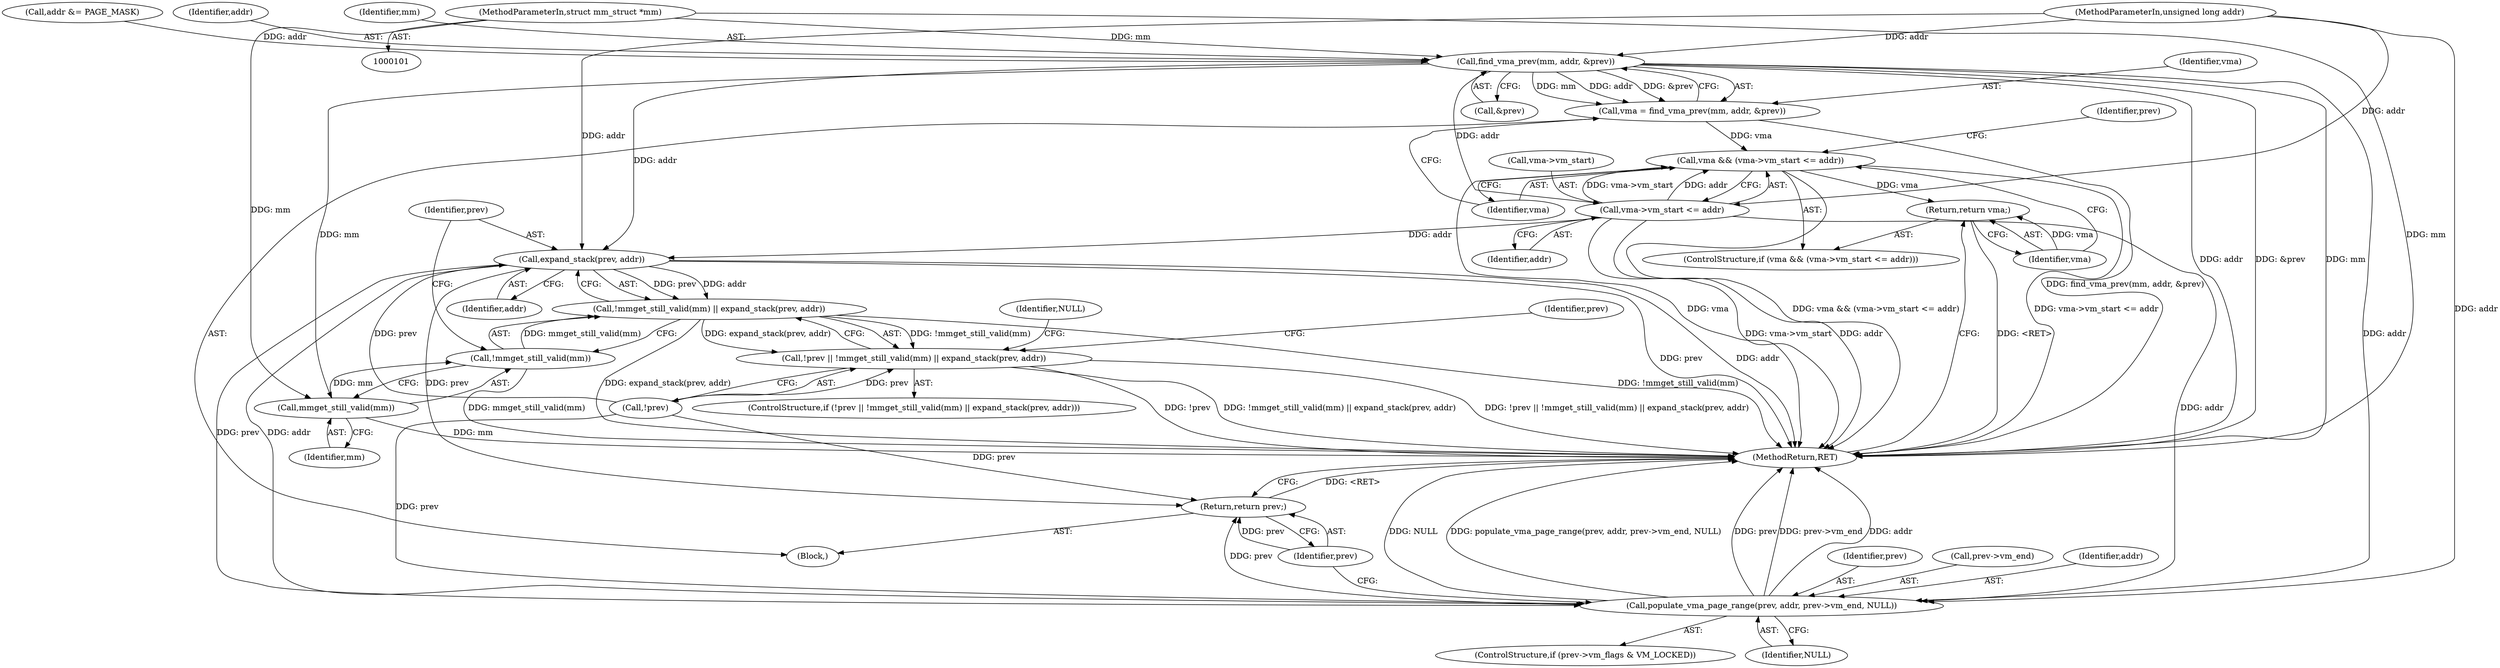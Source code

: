 digraph "0_linux_04f5866e41fb70690e28397487d8bd8eea7d712a_5@pointer" {
"1000102" [label="(MethodParameterIn,struct mm_struct *mm)"];
"1000112" [label="(Call,find_vma_prev(mm, addr, &prev))"];
"1000110" [label="(Call,vma = find_vma_prev(mm, addr, &prev))"];
"1000118" [label="(Call,vma && (vma->vm_start <= addr))"];
"1000125" [label="(Return,return vma;)"];
"1000120" [label="(Call,vma->vm_start <= addr)"];
"1000135" [label="(Call,expand_stack(prev, addr))"];
"1000131" [label="(Call,!mmget_still_valid(mm) || expand_stack(prev, addr))"];
"1000128" [label="(Call,!prev || !mmget_still_valid(mm) || expand_stack(prev, addr))"];
"1000146" [label="(Call,populate_vma_page_range(prev, addr, prev->vm_end, NULL))"];
"1000153" [label="(Return,return prev;)"];
"1000133" [label="(Call,mmget_still_valid(mm))"];
"1000132" [label="(Call,!mmget_still_valid(mm))"];
"1000130" [label="(Identifier,prev)"];
"1000111" [label="(Identifier,vma)"];
"1000117" [label="(ControlStructure,if (vma && (vma->vm_start <= addr)))"];
"1000125" [label="(Return,return vma;)"];
"1000102" [label="(MethodParameterIn,struct mm_struct *mm)"];
"1000132" [label="(Call,!mmget_still_valid(mm))"];
"1000114" [label="(Identifier,addr)"];
"1000136" [label="(Identifier,prev)"];
"1000120" [label="(Call,vma->vm_start <= addr)"];
"1000110" [label="(Call,vma = find_vma_prev(mm, addr, &prev))"];
"1000115" [label="(Call,&prev)"];
"1000127" [label="(ControlStructure,if (!prev || !mmget_still_valid(mm) || expand_stack(prev, addr)))"];
"1000119" [label="(Identifier,vma)"];
"1000124" [label="(Identifier,addr)"];
"1000133" [label="(Call,mmget_still_valid(mm))"];
"1000113" [label="(Identifier,mm)"];
"1000118" [label="(Call,vma && (vma->vm_start <= addr))"];
"1000140" [label="(ControlStructure,if (prev->vm_flags & VM_LOCKED))"];
"1000135" [label="(Call,expand_stack(prev, addr))"];
"1000129" [label="(Call,!prev)"];
"1000147" [label="(Identifier,prev)"];
"1000137" [label="(Identifier,addr)"];
"1000131" [label="(Call,!mmget_still_valid(mm) || expand_stack(prev, addr))"];
"1000152" [label="(Identifier,NULL)"];
"1000112" [label="(Call,find_vma_prev(mm, addr, &prev))"];
"1000128" [label="(Call,!prev || !mmget_still_valid(mm) || expand_stack(prev, addr))"];
"1000149" [label="(Call,prev->vm_end)"];
"1000107" [label="(Call,addr &= PAGE_MASK)"];
"1000134" [label="(Identifier,mm)"];
"1000155" [label="(MethodReturn,RET)"];
"1000139" [label="(Identifier,NULL)"];
"1000148" [label="(Identifier,addr)"];
"1000103" [label="(MethodParameterIn,unsigned long addr)"];
"1000143" [label="(Identifier,prev)"];
"1000154" [label="(Identifier,prev)"];
"1000146" [label="(Call,populate_vma_page_range(prev, addr, prev->vm_end, NULL))"];
"1000104" [label="(Block,)"];
"1000126" [label="(Identifier,vma)"];
"1000153" [label="(Return,return prev;)"];
"1000121" [label="(Call,vma->vm_start)"];
"1000102" -> "1000101"  [label="AST: "];
"1000102" -> "1000155"  [label="DDG: mm"];
"1000102" -> "1000112"  [label="DDG: mm"];
"1000102" -> "1000133"  [label="DDG: mm"];
"1000112" -> "1000110"  [label="AST: "];
"1000112" -> "1000115"  [label="CFG: "];
"1000113" -> "1000112"  [label="AST: "];
"1000114" -> "1000112"  [label="AST: "];
"1000115" -> "1000112"  [label="AST: "];
"1000110" -> "1000112"  [label="CFG: "];
"1000112" -> "1000155"  [label="DDG: addr"];
"1000112" -> "1000155"  [label="DDG: &prev"];
"1000112" -> "1000155"  [label="DDG: mm"];
"1000112" -> "1000110"  [label="DDG: mm"];
"1000112" -> "1000110"  [label="DDG: addr"];
"1000112" -> "1000110"  [label="DDG: &prev"];
"1000107" -> "1000112"  [label="DDG: addr"];
"1000103" -> "1000112"  [label="DDG: addr"];
"1000112" -> "1000120"  [label="DDG: addr"];
"1000112" -> "1000133"  [label="DDG: mm"];
"1000112" -> "1000135"  [label="DDG: addr"];
"1000112" -> "1000146"  [label="DDG: addr"];
"1000110" -> "1000104"  [label="AST: "];
"1000111" -> "1000110"  [label="AST: "];
"1000119" -> "1000110"  [label="CFG: "];
"1000110" -> "1000155"  [label="DDG: find_vma_prev(mm, addr, &prev)"];
"1000110" -> "1000118"  [label="DDG: vma"];
"1000118" -> "1000117"  [label="AST: "];
"1000118" -> "1000119"  [label="CFG: "];
"1000118" -> "1000120"  [label="CFG: "];
"1000119" -> "1000118"  [label="AST: "];
"1000120" -> "1000118"  [label="AST: "];
"1000126" -> "1000118"  [label="CFG: "];
"1000130" -> "1000118"  [label="CFG: "];
"1000118" -> "1000155"  [label="DDG: vma && (vma->vm_start <= addr)"];
"1000118" -> "1000155"  [label="DDG: vma"];
"1000118" -> "1000155"  [label="DDG: vma->vm_start <= addr"];
"1000120" -> "1000118"  [label="DDG: vma->vm_start"];
"1000120" -> "1000118"  [label="DDG: addr"];
"1000118" -> "1000125"  [label="DDG: vma"];
"1000125" -> "1000117"  [label="AST: "];
"1000125" -> "1000126"  [label="CFG: "];
"1000126" -> "1000125"  [label="AST: "];
"1000155" -> "1000125"  [label="CFG: "];
"1000125" -> "1000155"  [label="DDG: <RET>"];
"1000126" -> "1000125"  [label="DDG: vma"];
"1000120" -> "1000124"  [label="CFG: "];
"1000121" -> "1000120"  [label="AST: "];
"1000124" -> "1000120"  [label="AST: "];
"1000120" -> "1000155"  [label="DDG: vma->vm_start"];
"1000120" -> "1000155"  [label="DDG: addr"];
"1000103" -> "1000120"  [label="DDG: addr"];
"1000120" -> "1000135"  [label="DDG: addr"];
"1000120" -> "1000146"  [label="DDG: addr"];
"1000135" -> "1000131"  [label="AST: "];
"1000135" -> "1000137"  [label="CFG: "];
"1000136" -> "1000135"  [label="AST: "];
"1000137" -> "1000135"  [label="AST: "];
"1000131" -> "1000135"  [label="CFG: "];
"1000135" -> "1000155"  [label="DDG: prev"];
"1000135" -> "1000155"  [label="DDG: addr"];
"1000135" -> "1000131"  [label="DDG: prev"];
"1000135" -> "1000131"  [label="DDG: addr"];
"1000129" -> "1000135"  [label="DDG: prev"];
"1000103" -> "1000135"  [label="DDG: addr"];
"1000135" -> "1000146"  [label="DDG: prev"];
"1000135" -> "1000146"  [label="DDG: addr"];
"1000135" -> "1000153"  [label="DDG: prev"];
"1000131" -> "1000128"  [label="AST: "];
"1000131" -> "1000132"  [label="CFG: "];
"1000132" -> "1000131"  [label="AST: "];
"1000128" -> "1000131"  [label="CFG: "];
"1000131" -> "1000155"  [label="DDG: !mmget_still_valid(mm)"];
"1000131" -> "1000155"  [label="DDG: expand_stack(prev, addr)"];
"1000131" -> "1000128"  [label="DDG: !mmget_still_valid(mm)"];
"1000131" -> "1000128"  [label="DDG: expand_stack(prev, addr)"];
"1000132" -> "1000131"  [label="DDG: mmget_still_valid(mm)"];
"1000128" -> "1000127"  [label="AST: "];
"1000128" -> "1000129"  [label="CFG: "];
"1000129" -> "1000128"  [label="AST: "];
"1000139" -> "1000128"  [label="CFG: "];
"1000143" -> "1000128"  [label="CFG: "];
"1000128" -> "1000155"  [label="DDG: !prev || !mmget_still_valid(mm) || expand_stack(prev, addr)"];
"1000128" -> "1000155"  [label="DDG: !prev"];
"1000128" -> "1000155"  [label="DDG: !mmget_still_valid(mm) || expand_stack(prev, addr)"];
"1000129" -> "1000128"  [label="DDG: prev"];
"1000146" -> "1000140"  [label="AST: "];
"1000146" -> "1000152"  [label="CFG: "];
"1000147" -> "1000146"  [label="AST: "];
"1000148" -> "1000146"  [label="AST: "];
"1000149" -> "1000146"  [label="AST: "];
"1000152" -> "1000146"  [label="AST: "];
"1000154" -> "1000146"  [label="CFG: "];
"1000146" -> "1000155"  [label="DDG: NULL"];
"1000146" -> "1000155"  [label="DDG: populate_vma_page_range(prev, addr, prev->vm_end, NULL)"];
"1000146" -> "1000155"  [label="DDG: prev"];
"1000146" -> "1000155"  [label="DDG: prev->vm_end"];
"1000146" -> "1000155"  [label="DDG: addr"];
"1000129" -> "1000146"  [label="DDG: prev"];
"1000103" -> "1000146"  [label="DDG: addr"];
"1000146" -> "1000153"  [label="DDG: prev"];
"1000153" -> "1000104"  [label="AST: "];
"1000153" -> "1000154"  [label="CFG: "];
"1000154" -> "1000153"  [label="AST: "];
"1000155" -> "1000153"  [label="CFG: "];
"1000153" -> "1000155"  [label="DDG: <RET>"];
"1000154" -> "1000153"  [label="DDG: prev"];
"1000129" -> "1000153"  [label="DDG: prev"];
"1000133" -> "1000132"  [label="AST: "];
"1000133" -> "1000134"  [label="CFG: "];
"1000134" -> "1000133"  [label="AST: "];
"1000132" -> "1000133"  [label="CFG: "];
"1000133" -> "1000155"  [label="DDG: mm"];
"1000133" -> "1000132"  [label="DDG: mm"];
"1000136" -> "1000132"  [label="CFG: "];
"1000132" -> "1000155"  [label="DDG: mmget_still_valid(mm)"];
}
